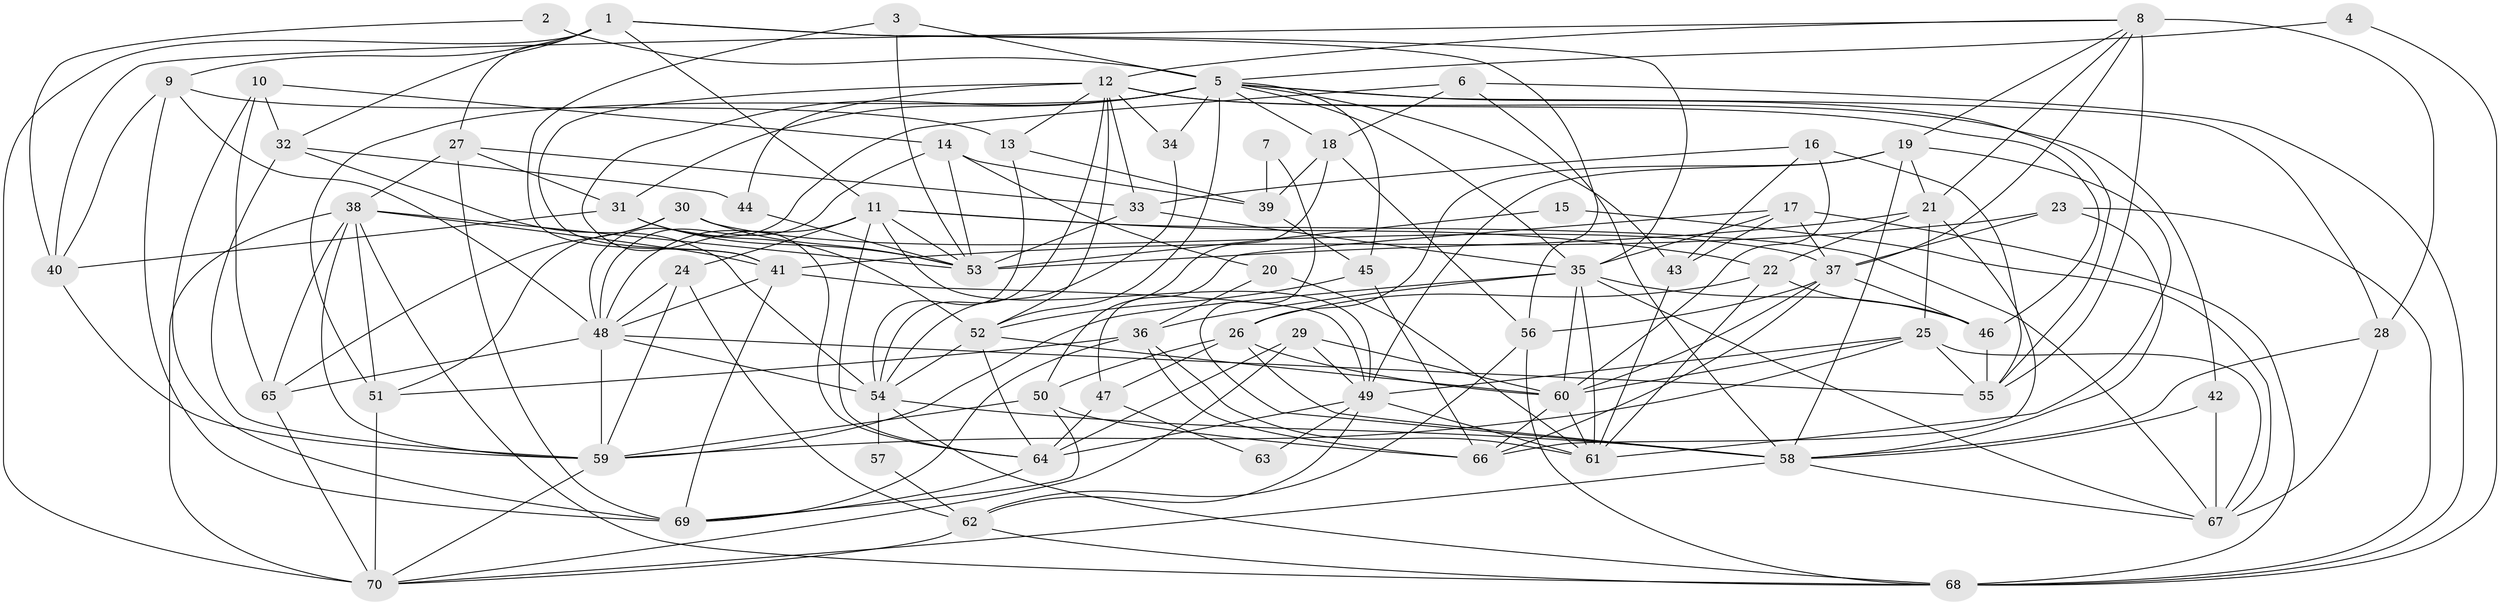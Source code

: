 // original degree distribution, {6: 0.07913669064748201, 5: 0.18705035971223022, 4: 0.23741007194244604, 9: 0.007194244604316547, 3: 0.2949640287769784, 7: 0.04316546762589928, 2: 0.1366906474820144, 8: 0.014388489208633094}
// Generated by graph-tools (version 1.1) at 2025/50/03/09/25 03:50:03]
// undirected, 70 vertices, 200 edges
graph export_dot {
graph [start="1"]
  node [color=gray90,style=filled];
  1;
  2;
  3;
  4;
  5;
  6;
  7;
  8;
  9;
  10;
  11;
  12;
  13;
  14;
  15;
  16;
  17;
  18;
  19;
  20;
  21;
  22;
  23;
  24;
  25;
  26;
  27;
  28;
  29;
  30;
  31;
  32;
  33;
  34;
  35;
  36;
  37;
  38;
  39;
  40;
  41;
  42;
  43;
  44;
  45;
  46;
  47;
  48;
  49;
  50;
  51;
  52;
  53;
  54;
  55;
  56;
  57;
  58;
  59;
  60;
  61;
  62;
  63;
  64;
  65;
  66;
  67;
  68;
  69;
  70;
  1 -- 9 [weight=1.0];
  1 -- 11 [weight=1.0];
  1 -- 27 [weight=1.0];
  1 -- 32 [weight=1.0];
  1 -- 35 [weight=1.0];
  1 -- 56 [weight=1.0];
  1 -- 70 [weight=1.0];
  2 -- 5 [weight=2.0];
  2 -- 40 [weight=1.0];
  3 -- 5 [weight=1.0];
  3 -- 41 [weight=1.0];
  3 -- 53 [weight=1.0];
  4 -- 5 [weight=1.0];
  4 -- 68 [weight=1.0];
  5 -- 18 [weight=1.0];
  5 -- 28 [weight=1.0];
  5 -- 31 [weight=1.0];
  5 -- 34 [weight=1.0];
  5 -- 35 [weight=1.0];
  5 -- 43 [weight=1.0];
  5 -- 45 [weight=1.0];
  5 -- 51 [weight=1.0];
  5 -- 52 [weight=1.0];
  5 -- 55 [weight=1.0];
  5 -- 64 [weight=1.0];
  6 -- 18 [weight=1.0];
  6 -- 48 [weight=1.0];
  6 -- 58 [weight=1.0];
  6 -- 68 [weight=1.0];
  7 -- 39 [weight=1.0];
  7 -- 58 [weight=1.0];
  8 -- 12 [weight=1.0];
  8 -- 19 [weight=1.0];
  8 -- 21 [weight=1.0];
  8 -- 28 [weight=1.0];
  8 -- 37 [weight=1.0];
  8 -- 40 [weight=1.0];
  8 -- 55 [weight=1.0];
  9 -- 13 [weight=1.0];
  9 -- 40 [weight=1.0];
  9 -- 48 [weight=1.0];
  9 -- 69 [weight=1.0];
  10 -- 14 [weight=1.0];
  10 -- 32 [weight=1.0];
  10 -- 65 [weight=1.0];
  10 -- 69 [weight=1.0];
  11 -- 22 [weight=1.0];
  11 -- 24 [weight=1.0];
  11 -- 48 [weight=1.0];
  11 -- 49 [weight=1.0];
  11 -- 53 [weight=1.0];
  11 -- 64 [weight=1.0];
  11 -- 67 [weight=1.0];
  12 -- 13 [weight=1.0];
  12 -- 33 [weight=1.0];
  12 -- 34 [weight=1.0];
  12 -- 41 [weight=1.0];
  12 -- 42 [weight=1.0];
  12 -- 44 [weight=1.0];
  12 -- 46 [weight=1.0];
  12 -- 52 [weight=1.0];
  12 -- 54 [weight=1.0];
  13 -- 39 [weight=1.0];
  13 -- 54 [weight=1.0];
  14 -- 20 [weight=1.0];
  14 -- 39 [weight=1.0];
  14 -- 48 [weight=1.0];
  14 -- 53 [weight=1.0];
  15 -- 53 [weight=2.0];
  15 -- 67 [weight=1.0];
  16 -- 33 [weight=1.0];
  16 -- 43 [weight=1.0];
  16 -- 55 [weight=1.0];
  16 -- 60 [weight=1.0];
  17 -- 35 [weight=1.0];
  17 -- 37 [weight=1.0];
  17 -- 43 [weight=1.0];
  17 -- 47 [weight=1.0];
  17 -- 68 [weight=1.0];
  18 -- 39 [weight=1.0];
  18 -- 50 [weight=1.0];
  18 -- 56 [weight=1.0];
  19 -- 21 [weight=1.0];
  19 -- 26 [weight=1.0];
  19 -- 49 [weight=1.0];
  19 -- 58 [weight=1.0];
  19 -- 61 [weight=1.0];
  20 -- 36 [weight=1.0];
  20 -- 61 [weight=1.0];
  21 -- 22 [weight=1.0];
  21 -- 25 [weight=1.0];
  21 -- 53 [weight=1.0];
  21 -- 66 [weight=1.0];
  22 -- 26 [weight=1.0];
  22 -- 46 [weight=1.0];
  22 -- 61 [weight=1.0];
  23 -- 37 [weight=1.0];
  23 -- 41 [weight=1.0];
  23 -- 58 [weight=1.0];
  23 -- 68 [weight=1.0];
  24 -- 48 [weight=1.0];
  24 -- 59 [weight=1.0];
  24 -- 62 [weight=1.0];
  25 -- 49 [weight=1.0];
  25 -- 55 [weight=1.0];
  25 -- 59 [weight=1.0];
  25 -- 60 [weight=1.0];
  25 -- 67 [weight=1.0];
  26 -- 47 [weight=1.0];
  26 -- 50 [weight=1.0];
  26 -- 58 [weight=1.0];
  26 -- 60 [weight=1.0];
  27 -- 31 [weight=1.0];
  27 -- 33 [weight=1.0];
  27 -- 38 [weight=1.0];
  27 -- 69 [weight=1.0];
  28 -- 58 [weight=1.0];
  28 -- 67 [weight=1.0];
  29 -- 49 [weight=1.0];
  29 -- 60 [weight=1.0];
  29 -- 64 [weight=1.0];
  29 -- 70 [weight=1.0];
  30 -- 37 [weight=1.0];
  30 -- 51 [weight=1.0];
  30 -- 53 [weight=1.0];
  30 -- 65 [weight=1.0];
  31 -- 40 [weight=1.0];
  31 -- 52 [weight=1.0];
  31 -- 53 [weight=1.0];
  32 -- 44 [weight=1.0];
  32 -- 54 [weight=1.0];
  32 -- 59 [weight=1.0];
  33 -- 35 [weight=1.0];
  33 -- 53 [weight=1.0];
  34 -- 54 [weight=1.0];
  35 -- 36 [weight=1.0];
  35 -- 46 [weight=1.0];
  35 -- 59 [weight=1.0];
  35 -- 60 [weight=1.0];
  35 -- 61 [weight=1.0];
  35 -- 67 [weight=1.0];
  36 -- 51 [weight=1.0];
  36 -- 61 [weight=1.0];
  36 -- 66 [weight=1.0];
  36 -- 69 [weight=1.0];
  37 -- 46 [weight=1.0];
  37 -- 56 [weight=1.0];
  37 -- 60 [weight=1.0];
  37 -- 66 [weight=1.0];
  38 -- 41 [weight=1.0];
  38 -- 51 [weight=1.0];
  38 -- 53 [weight=1.0];
  38 -- 59 [weight=1.0];
  38 -- 65 [weight=1.0];
  38 -- 68 [weight=1.0];
  38 -- 70 [weight=1.0];
  39 -- 45 [weight=1.0];
  40 -- 59 [weight=1.0];
  41 -- 48 [weight=1.0];
  41 -- 49 [weight=1.0];
  41 -- 69 [weight=1.0];
  42 -- 58 [weight=1.0];
  42 -- 67 [weight=1.0];
  43 -- 61 [weight=1.0];
  44 -- 53 [weight=1.0];
  45 -- 52 [weight=1.0];
  45 -- 66 [weight=1.0];
  46 -- 55 [weight=1.0];
  47 -- 63 [weight=1.0];
  47 -- 64 [weight=1.0];
  48 -- 54 [weight=1.0];
  48 -- 55 [weight=1.0];
  48 -- 59 [weight=1.0];
  48 -- 65 [weight=1.0];
  49 -- 61 [weight=1.0];
  49 -- 62 [weight=1.0];
  49 -- 63 [weight=1.0];
  49 -- 64 [weight=1.0];
  50 -- 59 [weight=1.0];
  50 -- 66 [weight=1.0];
  50 -- 69 [weight=1.0];
  51 -- 70 [weight=1.0];
  52 -- 54 [weight=1.0];
  52 -- 60 [weight=1.0];
  52 -- 64 [weight=1.0];
  54 -- 57 [weight=2.0];
  54 -- 58 [weight=1.0];
  54 -- 68 [weight=1.0];
  56 -- 62 [weight=1.0];
  56 -- 68 [weight=1.0];
  57 -- 62 [weight=1.0];
  58 -- 67 [weight=1.0];
  58 -- 70 [weight=1.0];
  59 -- 70 [weight=1.0];
  60 -- 61 [weight=1.0];
  60 -- 66 [weight=1.0];
  62 -- 68 [weight=1.0];
  62 -- 70 [weight=1.0];
  64 -- 69 [weight=1.0];
  65 -- 70 [weight=1.0];
}
